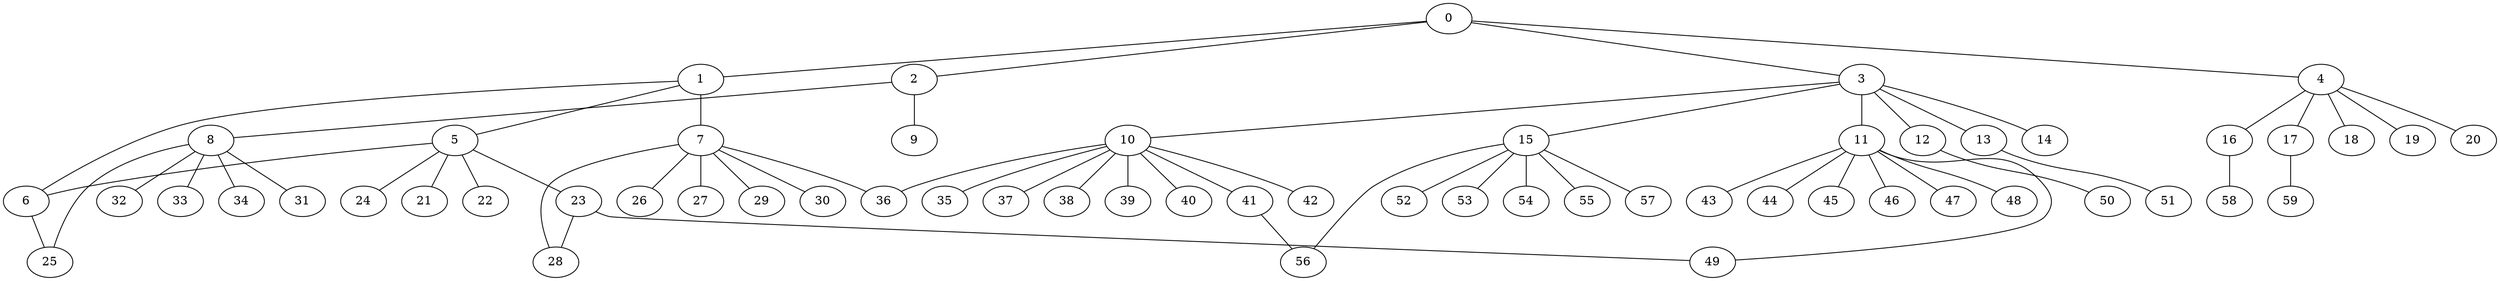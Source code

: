 
graph graphname {
    0 -- 1
0 -- 2
0 -- 3
0 -- 4
1 -- 5
1 -- 6
1 -- 7
2 -- 8
2 -- 9
3 -- 10
3 -- 11
3 -- 12
3 -- 13
3 -- 14
3 -- 15
4 -- 16
4 -- 17
4 -- 18
4 -- 19
4 -- 20
5 -- 24
5 -- 21
5 -- 22
5 -- 23
5 -- 6
6 -- 25
7 -- 26
7 -- 27
7 -- 28
7 -- 29
7 -- 30
7 -- 36
8 -- 32
8 -- 33
8 -- 34
8 -- 31
8 -- 25
10 -- 35
10 -- 36
10 -- 37
10 -- 38
10 -- 39
10 -- 40
10 -- 41
10 -- 42
11 -- 43
11 -- 44
11 -- 45
11 -- 46
11 -- 47
11 -- 48
11 -- 49
12 -- 50
13 -- 51
15 -- 52
15 -- 53
15 -- 54
15 -- 55
15 -- 56
15 -- 57
16 -- 58
17 -- 59
23 -- 49
23 -- 28
41 -- 56

}
